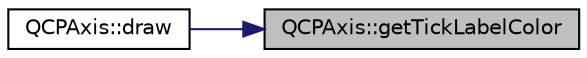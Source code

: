 digraph "QCPAxis::getTickLabelColor"
{
 // LATEX_PDF_SIZE
  edge [fontname="Helvetica",fontsize="10",labelfontname="Helvetica",labelfontsize="10"];
  node [fontname="Helvetica",fontsize="10",shape=record];
  rankdir="RL";
  Node1 [label="QCPAxis::getTickLabelColor",height=0.2,width=0.4,color="black", fillcolor="grey75", style="filled", fontcolor="black",tooltip=" "];
  Node1 -> Node2 [dir="back",color="midnightblue",fontsize="10",style="solid",fontname="Helvetica"];
  Node2 [label="QCPAxis::draw",height=0.2,width=0.4,color="black", fillcolor="white", style="filled",URL="$classQCPAxis.html#ac15ebb4225ca5212d8e5fffae481bc9b",tooltip=" "];
}
